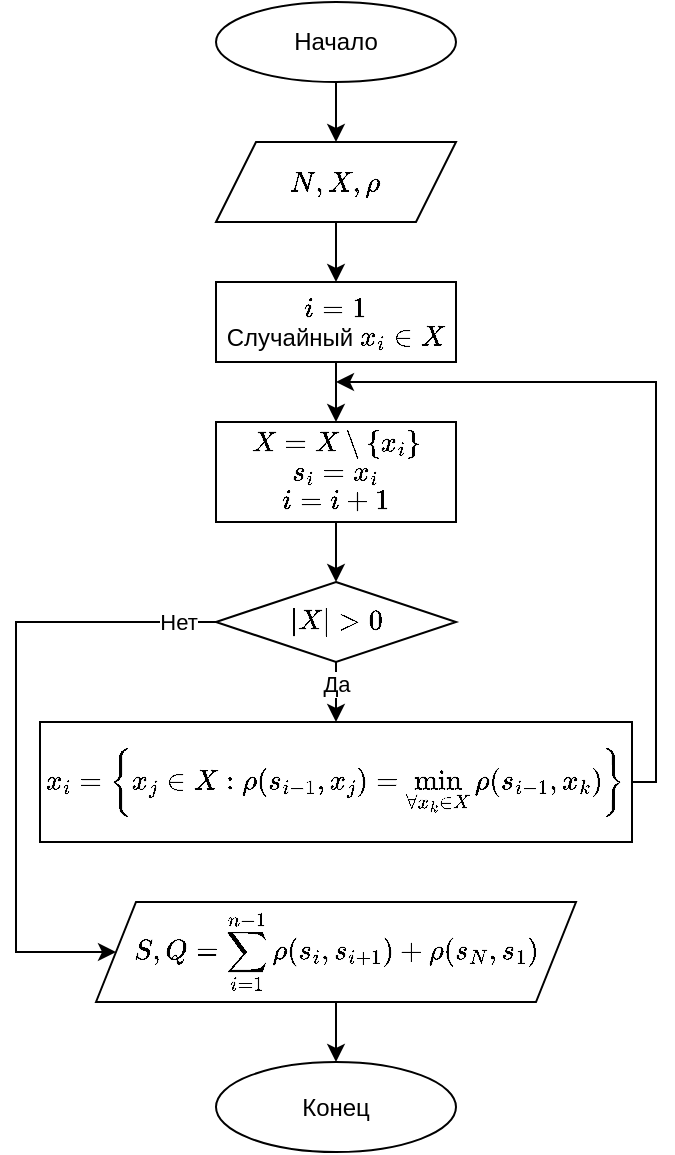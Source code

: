 <mxfile version="20.6.2" type="device"><diagram id="C5RBs43oDa-KdzZeNtuy" name="Page-1"><mxGraphModel dx="575" dy="873" grid="1" gridSize="10" guides="1" tooltips="1" connect="1" arrows="1" fold="1" page="1" pageScale="1" pageWidth="827" pageHeight="1169" math="1" shadow="0"><root><mxCell id="WIyWlLk6GJQsqaUBKTNV-0"/><mxCell id="WIyWlLk6GJQsqaUBKTNV-1" parent="WIyWlLk6GJQsqaUBKTNV-0"/><mxCell id="JA8SE-zH-Myi5H22iHN5-4" style="edgeStyle=orthogonalEdgeStyle;rounded=0;orthogonalLoop=1;jettySize=auto;html=1;entryX=0.5;entryY=0;entryDx=0;entryDy=0;" parent="WIyWlLk6GJQsqaUBKTNV-1" source="JA8SE-zH-Myi5H22iHN5-0" edge="1" target="RUgPRPPWSQiQ4KIHXmti-3"><mxGeometry relative="1" as="geometry"><mxPoint x="260" y="110" as="targetPoint"/></mxGeometry></mxCell><mxCell id="JA8SE-zH-Myi5H22iHN5-0" value="Начало" style="ellipse;whiteSpace=wrap;html=1;" parent="WIyWlLk6GJQsqaUBKTNV-1" vertex="1"><mxGeometry x="200" y="40" width="120" height="40" as="geometry"/></mxCell><mxCell id="IchKLMayBVEjSZftJ5Pj-2" style="edgeStyle=orthogonalEdgeStyle;rounded=0;orthogonalLoop=1;jettySize=auto;html=1;entryX=0.5;entryY=0;entryDx=0;entryDy=0;" edge="1" parent="WIyWlLk6GJQsqaUBKTNV-1" source="RUgPRPPWSQiQ4KIHXmti-3" target="IchKLMayBVEjSZftJ5Pj-0"><mxGeometry relative="1" as="geometry"/></mxCell><mxCell id="RUgPRPPWSQiQ4KIHXmti-3" value="\( N, X, \rho \)" style="shape=parallelogram;perimeter=parallelogramPerimeter;whiteSpace=wrap;html=1;fixedSize=1;" parent="WIyWlLk6GJQsqaUBKTNV-1" vertex="1"><mxGeometry x="200" y="110" width="120" height="40" as="geometry"/></mxCell><mxCell id="IchKLMayBVEjSZftJ5Pj-4" value="" style="edgeStyle=orthogonalEdgeStyle;rounded=0;orthogonalLoop=1;jettySize=auto;html=1;" edge="1" parent="WIyWlLk6GJQsqaUBKTNV-1" source="IchKLMayBVEjSZftJ5Pj-0" target="IchKLMayBVEjSZftJ5Pj-3"><mxGeometry relative="1" as="geometry"/></mxCell><mxCell id="IchKLMayBVEjSZftJ5Pj-0" value="\( i = 1 \)&lt;br&gt;Случайный \( x_i \in X \)" style="whiteSpace=wrap;html=1;" vertex="1" parent="WIyWlLk6GJQsqaUBKTNV-1"><mxGeometry x="200" y="180" width="120" height="40" as="geometry"/></mxCell><mxCell id="IchKLMayBVEjSZftJ5Pj-6" value="" style="edgeStyle=orthogonalEdgeStyle;rounded=0;orthogonalLoop=1;jettySize=auto;html=1;" edge="1" parent="WIyWlLk6GJQsqaUBKTNV-1" source="IchKLMayBVEjSZftJ5Pj-3" target="IchKLMayBVEjSZftJ5Pj-5"><mxGeometry relative="1" as="geometry"/></mxCell><mxCell id="IchKLMayBVEjSZftJ5Pj-3" value="\( X = X \setminus \{ x_i \} \)&lt;br&gt;\( s_i = x_i \)&lt;br&gt;\( i = i + 1 \)" style="whiteSpace=wrap;html=1;" vertex="1" parent="WIyWlLk6GJQsqaUBKTNV-1"><mxGeometry x="200" y="250" width="120" height="50" as="geometry"/></mxCell><mxCell id="IchKLMayBVEjSZftJ5Pj-8" value="" style="edgeStyle=orthogonalEdgeStyle;rounded=0;orthogonalLoop=1;jettySize=auto;html=1;" edge="1" parent="WIyWlLk6GJQsqaUBKTNV-1" source="IchKLMayBVEjSZftJ5Pj-5" target="IchKLMayBVEjSZftJ5Pj-7"><mxGeometry relative="1" as="geometry"/></mxCell><mxCell id="IchKLMayBVEjSZftJ5Pj-10" value="Да" style="edgeLabel;html=1;align=center;verticalAlign=middle;resizable=0;points=[];" vertex="1" connectable="0" parent="IchKLMayBVEjSZftJ5Pj-8"><mxGeometry x="-0.819" relative="1" as="geometry"><mxPoint y="6" as="offset"/></mxGeometry></mxCell><mxCell id="IchKLMayBVEjSZftJ5Pj-12" value="" style="edgeStyle=orthogonalEdgeStyle;rounded=0;orthogonalLoop=1;jettySize=auto;html=1;entryX=0;entryY=0.5;entryDx=0;entryDy=0;" edge="1" parent="WIyWlLk6GJQsqaUBKTNV-1" source="IchKLMayBVEjSZftJ5Pj-5" target="IchKLMayBVEjSZftJ5Pj-11"><mxGeometry relative="1" as="geometry"><Array as="points"><mxPoint x="100" y="350"/><mxPoint x="100" y="515"/></Array></mxGeometry></mxCell><mxCell id="IchKLMayBVEjSZftJ5Pj-13" value="Нет" style="edgeLabel;html=1;align=center;verticalAlign=middle;resizable=0;points=[];" vertex="1" connectable="0" parent="IchKLMayBVEjSZftJ5Pj-12"><mxGeometry x="-0.931" relative="1" as="geometry"><mxPoint x="-8" as="offset"/></mxGeometry></mxCell><mxCell id="IchKLMayBVEjSZftJ5Pj-5" value="\( |X| &amp;gt; 0 \)" style="rhombus;whiteSpace=wrap;html=1;" vertex="1" parent="WIyWlLk6GJQsqaUBKTNV-1"><mxGeometry x="200" y="330" width="120" height="40" as="geometry"/></mxCell><mxCell id="IchKLMayBVEjSZftJ5Pj-9" style="edgeStyle=orthogonalEdgeStyle;rounded=0;orthogonalLoop=1;jettySize=auto;html=1;exitX=1;exitY=0.5;exitDx=0;exitDy=0;" edge="1" parent="WIyWlLk6GJQsqaUBKTNV-1" source="IchKLMayBVEjSZftJ5Pj-7"><mxGeometry relative="1" as="geometry"><mxPoint x="260" y="230.0" as="targetPoint"/><Array as="points"><mxPoint x="420" y="430"/><mxPoint x="420" y="230"/></Array></mxGeometry></mxCell><mxCell id="IchKLMayBVEjSZftJ5Pj-7" value="$$ x_i = \left\{ x_j \in X : \rho(s_{i-1}, x_j) = \min_{\forall x_k \in X} \rho(s_{i-1}, x_k) \right\} $$" style="whiteSpace=wrap;html=1;" vertex="1" parent="WIyWlLk6GJQsqaUBKTNV-1"><mxGeometry x="112" y="400" width="296" height="60" as="geometry"/></mxCell><mxCell id="IchKLMayBVEjSZftJ5Pj-15" value="" style="edgeStyle=orthogonalEdgeStyle;rounded=0;orthogonalLoop=1;jettySize=auto;html=1;" edge="1" parent="WIyWlLk6GJQsqaUBKTNV-1" source="IchKLMayBVEjSZftJ5Pj-11" target="IchKLMayBVEjSZftJ5Pj-14"><mxGeometry relative="1" as="geometry"/></mxCell><mxCell id="IchKLMayBVEjSZftJ5Pj-11" value="$$ S, Q = \sum_{i=1}^{n-1} \rho(s_i, s_{i+1}) + \rho(s_N, s_1) $$" style="shape=parallelogram;perimeter=parallelogramPerimeter;whiteSpace=wrap;html=1;fixedSize=1;" vertex="1" parent="WIyWlLk6GJQsqaUBKTNV-1"><mxGeometry x="140" y="490" width="240" height="50" as="geometry"/></mxCell><mxCell id="IchKLMayBVEjSZftJ5Pj-14" value="Конец" style="ellipse;whiteSpace=wrap;html=1;" vertex="1" parent="WIyWlLk6GJQsqaUBKTNV-1"><mxGeometry x="200" y="570" width="120" height="45" as="geometry"/></mxCell></root></mxGraphModel></diagram></mxfile>